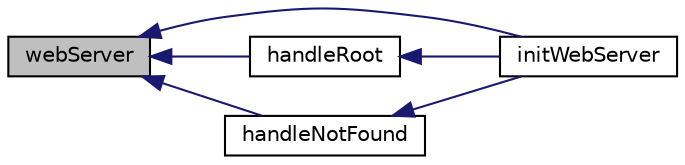 digraph "webServer"
{
  edge [fontname="Helvetica",fontsize="10",labelfontname="Helvetica",labelfontsize="10"];
  node [fontname="Helvetica",fontsize="10",shape=record];
  rankdir="LR";
  Node14 [label="webServer",height=0.2,width=0.4,color="black", fillcolor="grey75", style="filled", fontcolor="black"];
  Node14 -> Node15 [dir="back",color="midnightblue",fontsize="10",style="solid",fontname="Helvetica"];
  Node15 [label="initWebServer",height=0.2,width=0.4,color="black", fillcolor="white", style="filled",URL="$_my_web_server_8h.html#ac1d1d30e5624bbbd10ee1c9101ff6b72"];
  Node14 -> Node16 [dir="back",color="midnightblue",fontsize="10",style="solid",fontname="Helvetica"];
  Node16 [label="handleRoot",height=0.2,width=0.4,color="black", fillcolor="white", style="filled",URL="$_my_web_server_8h.html#aea2fc3977d800aac9367b83b52460952"];
  Node16 -> Node15 [dir="back",color="midnightblue",fontsize="10",style="solid",fontname="Helvetica"];
  Node14 -> Node17 [dir="back",color="midnightblue",fontsize="10",style="solid",fontname="Helvetica"];
  Node17 [label="handleNotFound",height=0.2,width=0.4,color="black", fillcolor="white", style="filled",URL="$_my_web_server_8h.html#aa3e6263f6b30f27837ce744a30e1c4e6"];
  Node17 -> Node15 [dir="back",color="midnightblue",fontsize="10",style="solid",fontname="Helvetica"];
}

